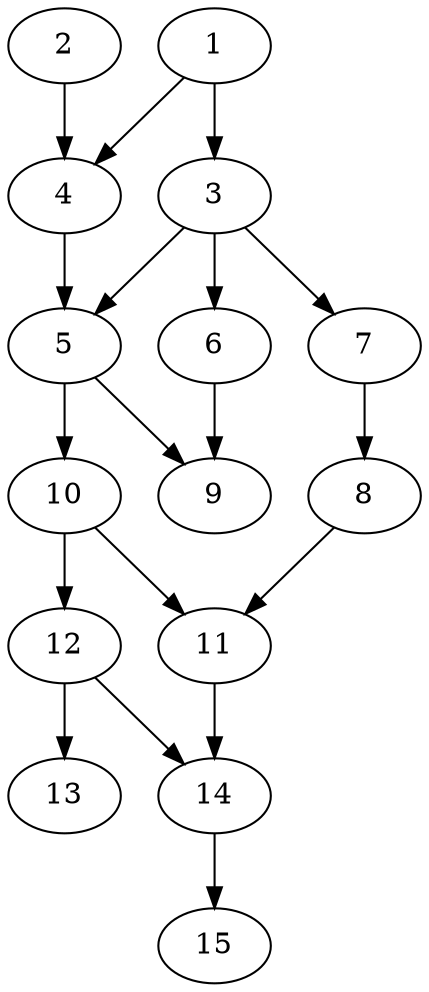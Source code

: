 // DAG automatically generated by daggen at Thu Oct  3 13:59:26 2019
// ./daggen --dot -n 15 --ccr 0.4 --fat 0.5 --regular 0.9 --density 0.7 --mindata 5242880 --maxdata 52428800 
digraph G {
  1 [size="32842240", alpha="0.09", expect_size="13136896"] 
  1 -> 3 [size ="13136896"]
  1 -> 4 [size ="13136896"]
  2 [size="78494720", alpha="0.15", expect_size="31397888"] 
  2 -> 4 [size ="31397888"]
  3 [size="82237440", alpha="0.02", expect_size="32894976"] 
  3 -> 5 [size ="32894976"]
  3 -> 6 [size ="32894976"]
  3 -> 7 [size ="32894976"]
  4 [size="21916160", alpha="0.13", expect_size="8766464"] 
  4 -> 5 [size ="8766464"]
  5 [size="26887680", alpha="0.12", expect_size="10755072"] 
  5 -> 9 [size ="10755072"]
  5 -> 10 [size ="10755072"]
  6 [size="108648960", alpha="0.15", expect_size="43459584"] 
  6 -> 9 [size ="43459584"]
  7 [size="88829440", alpha="0.16", expect_size="35531776"] 
  7 -> 8 [size ="35531776"]
  8 [size="118471680", alpha="0.19", expect_size="47388672"] 
  8 -> 11 [size ="47388672"]
  9 [size="27392000", alpha="0.12", expect_size="10956800"] 
  10 [size="93959680", alpha="0.14", expect_size="37583872"] 
  10 -> 11 [size ="37583872"]
  10 -> 12 [size ="37583872"]
  11 [size="16053760", alpha="0.16", expect_size="6421504"] 
  11 -> 14 [size ="6421504"]
  12 [size="69898240", alpha="0.11", expect_size="27959296"] 
  12 -> 13 [size ="27959296"]
  12 -> 14 [size ="27959296"]
  13 [size="37678080", alpha="0.06", expect_size="15071232"] 
  14 [size="48883200", alpha="0.12", expect_size="19553280"] 
  14 -> 15 [size ="19553280"]
  15 [size="128153600", alpha="0.08", expect_size="51261440"] 
}
